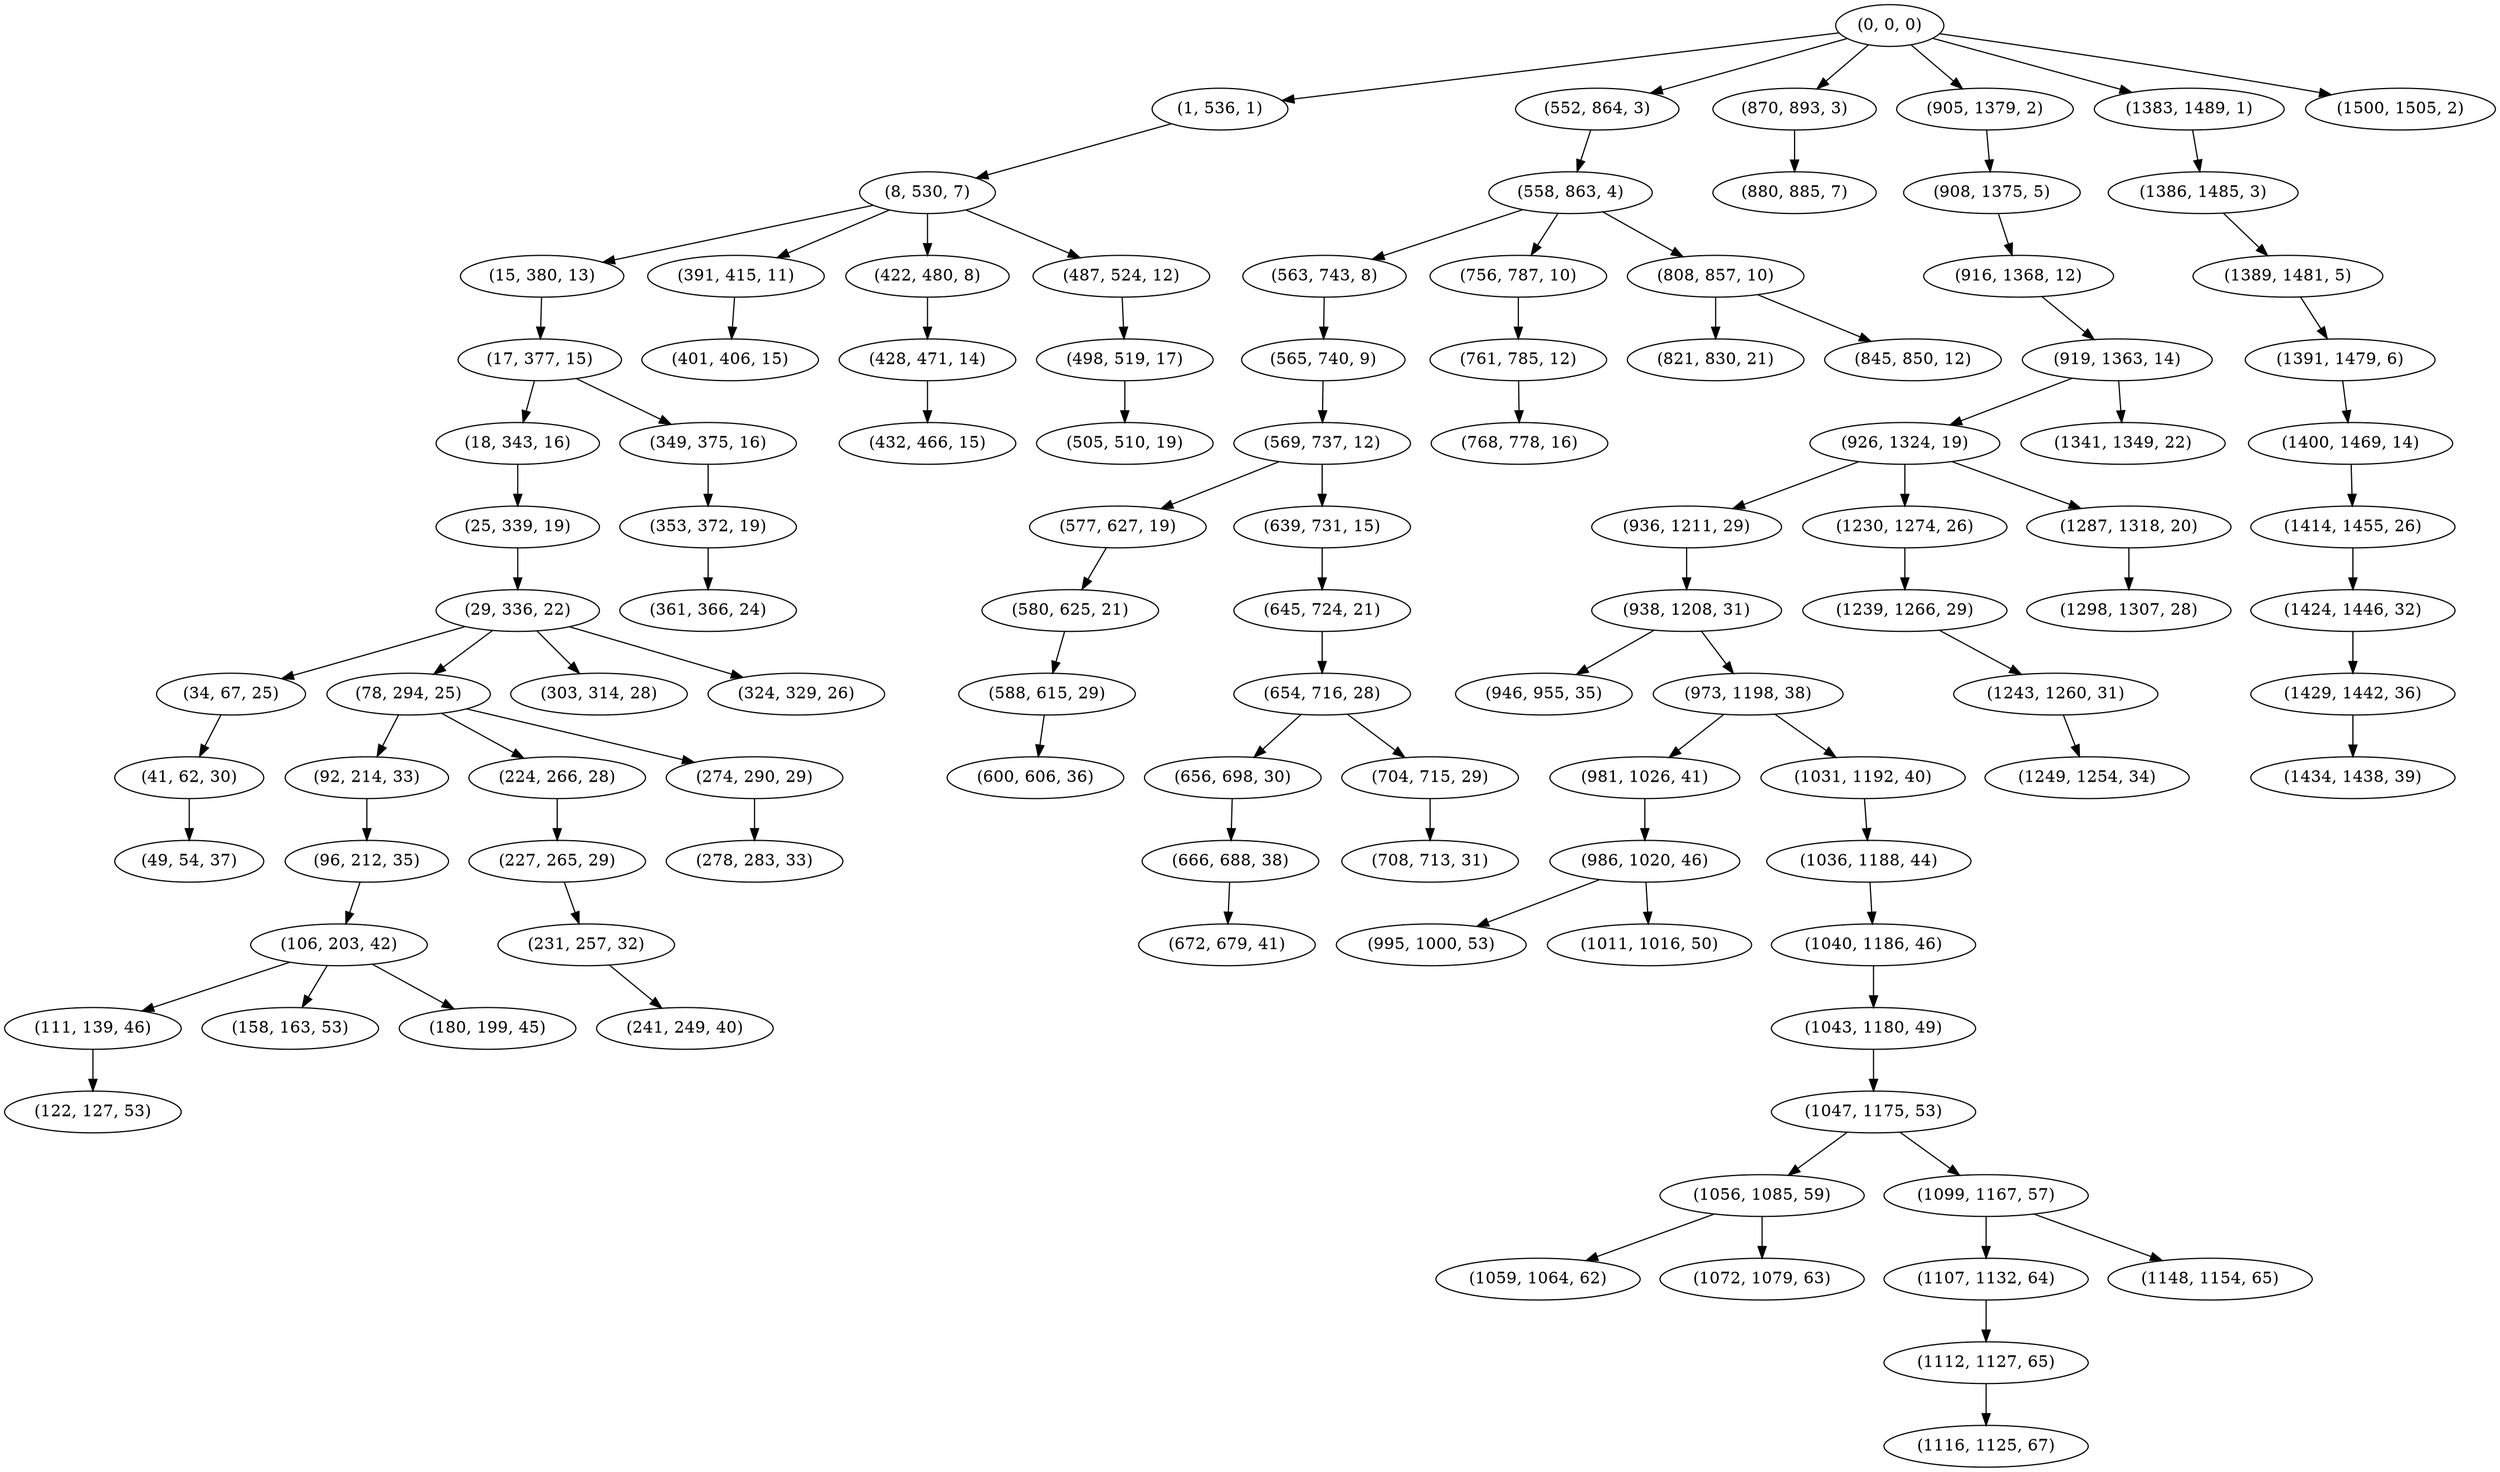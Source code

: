 digraph tree {
    "(0, 0, 0)";
    "(1, 536, 1)";
    "(8, 530, 7)";
    "(15, 380, 13)";
    "(17, 377, 15)";
    "(18, 343, 16)";
    "(25, 339, 19)";
    "(29, 336, 22)";
    "(34, 67, 25)";
    "(41, 62, 30)";
    "(49, 54, 37)";
    "(78, 294, 25)";
    "(92, 214, 33)";
    "(96, 212, 35)";
    "(106, 203, 42)";
    "(111, 139, 46)";
    "(122, 127, 53)";
    "(158, 163, 53)";
    "(180, 199, 45)";
    "(224, 266, 28)";
    "(227, 265, 29)";
    "(231, 257, 32)";
    "(241, 249, 40)";
    "(274, 290, 29)";
    "(278, 283, 33)";
    "(303, 314, 28)";
    "(324, 329, 26)";
    "(349, 375, 16)";
    "(353, 372, 19)";
    "(361, 366, 24)";
    "(391, 415, 11)";
    "(401, 406, 15)";
    "(422, 480, 8)";
    "(428, 471, 14)";
    "(432, 466, 15)";
    "(487, 524, 12)";
    "(498, 519, 17)";
    "(505, 510, 19)";
    "(552, 864, 3)";
    "(558, 863, 4)";
    "(563, 743, 8)";
    "(565, 740, 9)";
    "(569, 737, 12)";
    "(577, 627, 19)";
    "(580, 625, 21)";
    "(588, 615, 29)";
    "(600, 606, 36)";
    "(639, 731, 15)";
    "(645, 724, 21)";
    "(654, 716, 28)";
    "(656, 698, 30)";
    "(666, 688, 38)";
    "(672, 679, 41)";
    "(704, 715, 29)";
    "(708, 713, 31)";
    "(756, 787, 10)";
    "(761, 785, 12)";
    "(768, 778, 16)";
    "(808, 857, 10)";
    "(821, 830, 21)";
    "(845, 850, 12)";
    "(870, 893, 3)";
    "(880, 885, 7)";
    "(905, 1379, 2)";
    "(908, 1375, 5)";
    "(916, 1368, 12)";
    "(919, 1363, 14)";
    "(926, 1324, 19)";
    "(936, 1211, 29)";
    "(938, 1208, 31)";
    "(946, 955, 35)";
    "(973, 1198, 38)";
    "(981, 1026, 41)";
    "(986, 1020, 46)";
    "(995, 1000, 53)";
    "(1011, 1016, 50)";
    "(1031, 1192, 40)";
    "(1036, 1188, 44)";
    "(1040, 1186, 46)";
    "(1043, 1180, 49)";
    "(1047, 1175, 53)";
    "(1056, 1085, 59)";
    "(1059, 1064, 62)";
    "(1072, 1079, 63)";
    "(1099, 1167, 57)";
    "(1107, 1132, 64)";
    "(1112, 1127, 65)";
    "(1116, 1125, 67)";
    "(1148, 1154, 65)";
    "(1230, 1274, 26)";
    "(1239, 1266, 29)";
    "(1243, 1260, 31)";
    "(1249, 1254, 34)";
    "(1287, 1318, 20)";
    "(1298, 1307, 28)";
    "(1341, 1349, 22)";
    "(1383, 1489, 1)";
    "(1386, 1485, 3)";
    "(1389, 1481, 5)";
    "(1391, 1479, 6)";
    "(1400, 1469, 14)";
    "(1414, 1455, 26)";
    "(1424, 1446, 32)";
    "(1429, 1442, 36)";
    "(1434, 1438, 39)";
    "(1500, 1505, 2)";
    "(0, 0, 0)" -> "(1, 536, 1)";
    "(0, 0, 0)" -> "(552, 864, 3)";
    "(0, 0, 0)" -> "(870, 893, 3)";
    "(0, 0, 0)" -> "(905, 1379, 2)";
    "(0, 0, 0)" -> "(1383, 1489, 1)";
    "(0, 0, 0)" -> "(1500, 1505, 2)";
    "(1, 536, 1)" -> "(8, 530, 7)";
    "(8, 530, 7)" -> "(15, 380, 13)";
    "(8, 530, 7)" -> "(391, 415, 11)";
    "(8, 530, 7)" -> "(422, 480, 8)";
    "(8, 530, 7)" -> "(487, 524, 12)";
    "(15, 380, 13)" -> "(17, 377, 15)";
    "(17, 377, 15)" -> "(18, 343, 16)";
    "(17, 377, 15)" -> "(349, 375, 16)";
    "(18, 343, 16)" -> "(25, 339, 19)";
    "(25, 339, 19)" -> "(29, 336, 22)";
    "(29, 336, 22)" -> "(34, 67, 25)";
    "(29, 336, 22)" -> "(78, 294, 25)";
    "(29, 336, 22)" -> "(303, 314, 28)";
    "(29, 336, 22)" -> "(324, 329, 26)";
    "(34, 67, 25)" -> "(41, 62, 30)";
    "(41, 62, 30)" -> "(49, 54, 37)";
    "(78, 294, 25)" -> "(92, 214, 33)";
    "(78, 294, 25)" -> "(224, 266, 28)";
    "(78, 294, 25)" -> "(274, 290, 29)";
    "(92, 214, 33)" -> "(96, 212, 35)";
    "(96, 212, 35)" -> "(106, 203, 42)";
    "(106, 203, 42)" -> "(111, 139, 46)";
    "(106, 203, 42)" -> "(158, 163, 53)";
    "(106, 203, 42)" -> "(180, 199, 45)";
    "(111, 139, 46)" -> "(122, 127, 53)";
    "(224, 266, 28)" -> "(227, 265, 29)";
    "(227, 265, 29)" -> "(231, 257, 32)";
    "(231, 257, 32)" -> "(241, 249, 40)";
    "(274, 290, 29)" -> "(278, 283, 33)";
    "(349, 375, 16)" -> "(353, 372, 19)";
    "(353, 372, 19)" -> "(361, 366, 24)";
    "(391, 415, 11)" -> "(401, 406, 15)";
    "(422, 480, 8)" -> "(428, 471, 14)";
    "(428, 471, 14)" -> "(432, 466, 15)";
    "(487, 524, 12)" -> "(498, 519, 17)";
    "(498, 519, 17)" -> "(505, 510, 19)";
    "(552, 864, 3)" -> "(558, 863, 4)";
    "(558, 863, 4)" -> "(563, 743, 8)";
    "(558, 863, 4)" -> "(756, 787, 10)";
    "(558, 863, 4)" -> "(808, 857, 10)";
    "(563, 743, 8)" -> "(565, 740, 9)";
    "(565, 740, 9)" -> "(569, 737, 12)";
    "(569, 737, 12)" -> "(577, 627, 19)";
    "(569, 737, 12)" -> "(639, 731, 15)";
    "(577, 627, 19)" -> "(580, 625, 21)";
    "(580, 625, 21)" -> "(588, 615, 29)";
    "(588, 615, 29)" -> "(600, 606, 36)";
    "(639, 731, 15)" -> "(645, 724, 21)";
    "(645, 724, 21)" -> "(654, 716, 28)";
    "(654, 716, 28)" -> "(656, 698, 30)";
    "(654, 716, 28)" -> "(704, 715, 29)";
    "(656, 698, 30)" -> "(666, 688, 38)";
    "(666, 688, 38)" -> "(672, 679, 41)";
    "(704, 715, 29)" -> "(708, 713, 31)";
    "(756, 787, 10)" -> "(761, 785, 12)";
    "(761, 785, 12)" -> "(768, 778, 16)";
    "(808, 857, 10)" -> "(821, 830, 21)";
    "(808, 857, 10)" -> "(845, 850, 12)";
    "(870, 893, 3)" -> "(880, 885, 7)";
    "(905, 1379, 2)" -> "(908, 1375, 5)";
    "(908, 1375, 5)" -> "(916, 1368, 12)";
    "(916, 1368, 12)" -> "(919, 1363, 14)";
    "(919, 1363, 14)" -> "(926, 1324, 19)";
    "(919, 1363, 14)" -> "(1341, 1349, 22)";
    "(926, 1324, 19)" -> "(936, 1211, 29)";
    "(926, 1324, 19)" -> "(1230, 1274, 26)";
    "(926, 1324, 19)" -> "(1287, 1318, 20)";
    "(936, 1211, 29)" -> "(938, 1208, 31)";
    "(938, 1208, 31)" -> "(946, 955, 35)";
    "(938, 1208, 31)" -> "(973, 1198, 38)";
    "(973, 1198, 38)" -> "(981, 1026, 41)";
    "(973, 1198, 38)" -> "(1031, 1192, 40)";
    "(981, 1026, 41)" -> "(986, 1020, 46)";
    "(986, 1020, 46)" -> "(995, 1000, 53)";
    "(986, 1020, 46)" -> "(1011, 1016, 50)";
    "(1031, 1192, 40)" -> "(1036, 1188, 44)";
    "(1036, 1188, 44)" -> "(1040, 1186, 46)";
    "(1040, 1186, 46)" -> "(1043, 1180, 49)";
    "(1043, 1180, 49)" -> "(1047, 1175, 53)";
    "(1047, 1175, 53)" -> "(1056, 1085, 59)";
    "(1047, 1175, 53)" -> "(1099, 1167, 57)";
    "(1056, 1085, 59)" -> "(1059, 1064, 62)";
    "(1056, 1085, 59)" -> "(1072, 1079, 63)";
    "(1099, 1167, 57)" -> "(1107, 1132, 64)";
    "(1099, 1167, 57)" -> "(1148, 1154, 65)";
    "(1107, 1132, 64)" -> "(1112, 1127, 65)";
    "(1112, 1127, 65)" -> "(1116, 1125, 67)";
    "(1230, 1274, 26)" -> "(1239, 1266, 29)";
    "(1239, 1266, 29)" -> "(1243, 1260, 31)";
    "(1243, 1260, 31)" -> "(1249, 1254, 34)";
    "(1287, 1318, 20)" -> "(1298, 1307, 28)";
    "(1383, 1489, 1)" -> "(1386, 1485, 3)";
    "(1386, 1485, 3)" -> "(1389, 1481, 5)";
    "(1389, 1481, 5)" -> "(1391, 1479, 6)";
    "(1391, 1479, 6)" -> "(1400, 1469, 14)";
    "(1400, 1469, 14)" -> "(1414, 1455, 26)";
    "(1414, 1455, 26)" -> "(1424, 1446, 32)";
    "(1424, 1446, 32)" -> "(1429, 1442, 36)";
    "(1429, 1442, 36)" -> "(1434, 1438, 39)";
}
